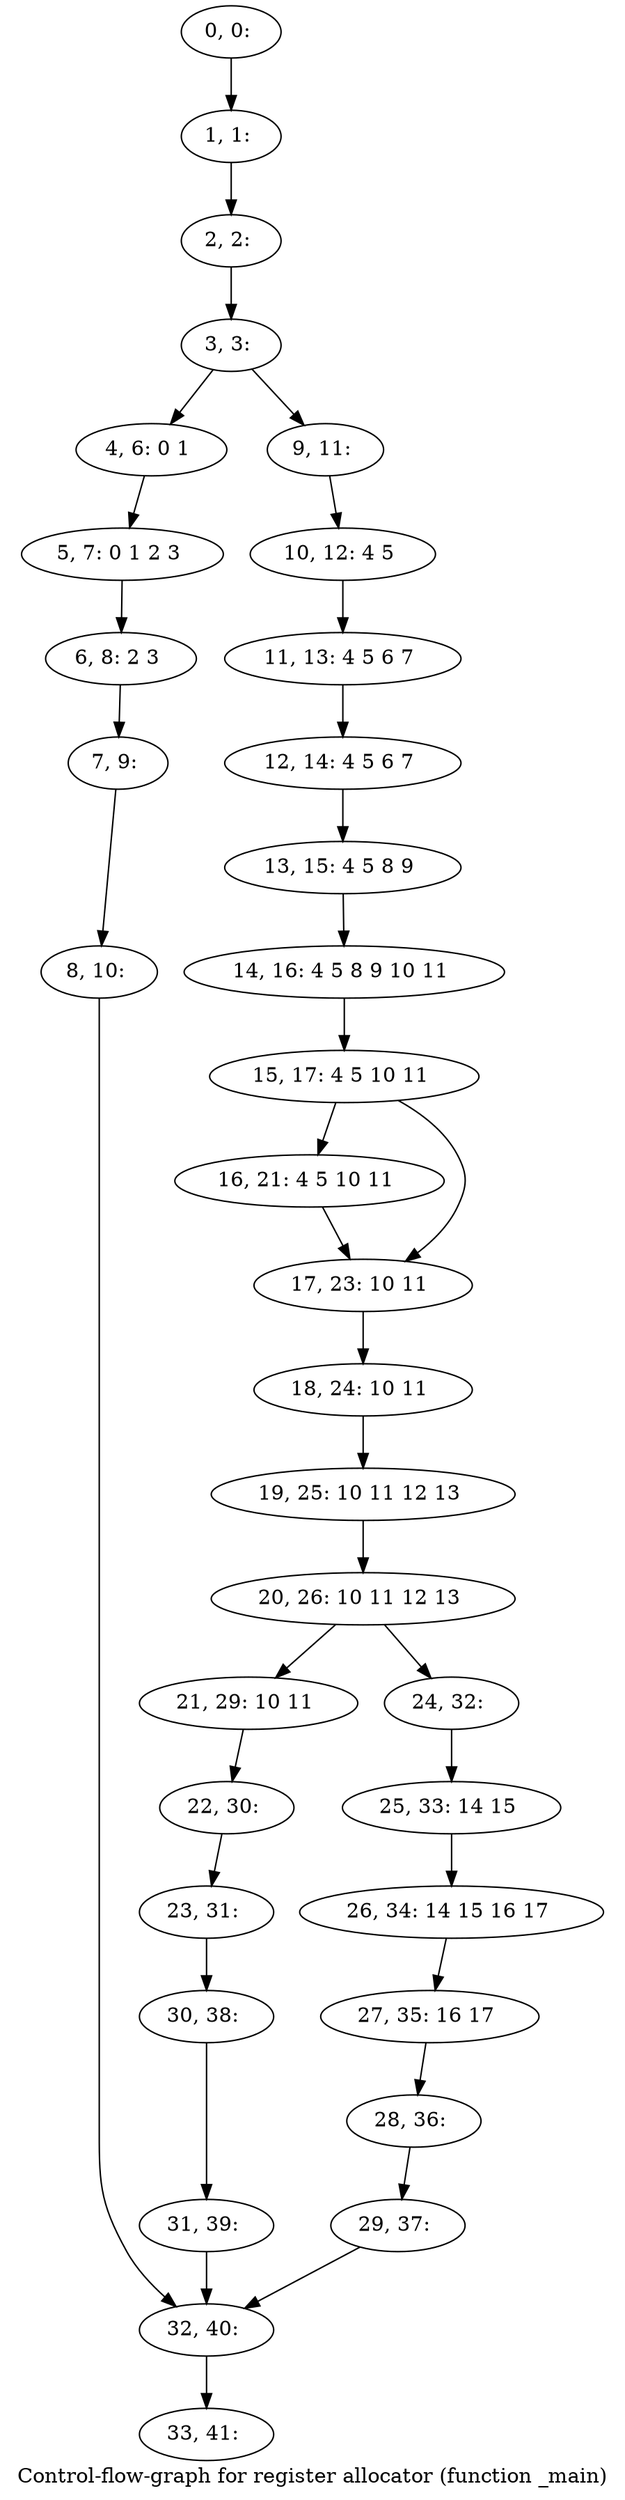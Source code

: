 digraph G {
graph [label="Control-flow-graph for register allocator (function _main)"]
0[label="0, 0: "];
1[label="1, 1: "];
2[label="2, 2: "];
3[label="3, 3: "];
4[label="4, 6: 0 1 "];
5[label="5, 7: 0 1 2 3 "];
6[label="6, 8: 2 3 "];
7[label="7, 9: "];
8[label="8, 10: "];
9[label="9, 11: "];
10[label="10, 12: 4 5 "];
11[label="11, 13: 4 5 6 7 "];
12[label="12, 14: 4 5 6 7 "];
13[label="13, 15: 4 5 8 9 "];
14[label="14, 16: 4 5 8 9 10 11 "];
15[label="15, 17: 4 5 10 11 "];
16[label="16, 21: 4 5 10 11 "];
17[label="17, 23: 10 11 "];
18[label="18, 24: 10 11 "];
19[label="19, 25: 10 11 12 13 "];
20[label="20, 26: 10 11 12 13 "];
21[label="21, 29: 10 11 "];
22[label="22, 30: "];
23[label="23, 31: "];
24[label="24, 32: "];
25[label="25, 33: 14 15 "];
26[label="26, 34: 14 15 16 17 "];
27[label="27, 35: 16 17 "];
28[label="28, 36: "];
29[label="29, 37: "];
30[label="30, 38: "];
31[label="31, 39: "];
32[label="32, 40: "];
33[label="33, 41: "];
0->1 ;
1->2 ;
2->3 ;
3->4 ;
3->9 ;
4->5 ;
5->6 ;
6->7 ;
7->8 ;
8->32 ;
9->10 ;
10->11 ;
11->12 ;
12->13 ;
13->14 ;
14->15 ;
15->16 ;
15->17 ;
16->17 ;
17->18 ;
18->19 ;
19->20 ;
20->21 ;
20->24 ;
21->22 ;
22->23 ;
23->30 ;
24->25 ;
25->26 ;
26->27 ;
27->28 ;
28->29 ;
29->32 ;
30->31 ;
31->32 ;
32->33 ;
}
